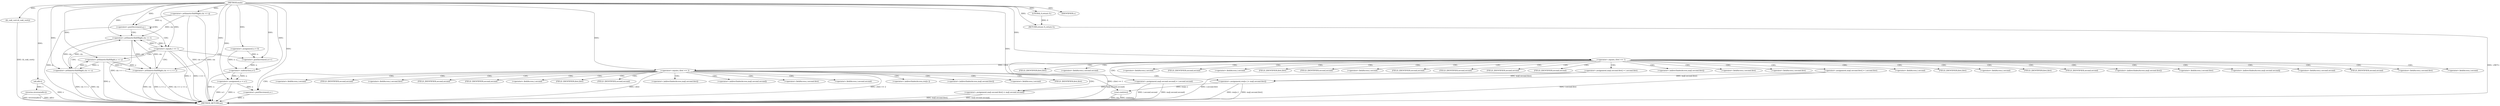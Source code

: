 digraph "main" {  
"1000121" [label = "(METHOD,main)" ]
"1000267" [label = "(METHOD_RETURN,int)" ]
"1000123" [label = "(lil_codi_vert,lil_codi_vert())" ]
"1000126" [label = "(<operator>.assignment,n = 0)" ]
"1000129" [label = "(<operator>.arithmeticShiftRight,cin >> q)" ]
"1000132" [label = "(IDENTIFIER,v,)" ]
"1000216" [label = "(reverse,reverse(all(v)))" ]
"1000220" [label = "(<operator>.assignment,x = n-1)" ]
"1000263" [label = "(cout,cout(res))" ]
"1000265" [label = "(RETURN,return 0;,return 0;)" ]
"1000134" [label = "(<operator>.postDecrement,q--)" ]
"1000266" [label = "(LITERAL,0,return 0;)" ]
"1000138" [label = "(<operator>.arithmeticShiftRight,cin >> t)" ]
"1000170" [label = "(<operator>.equals,i.first == 1)" ]
"1000175" [label = "(<operator>.assignment,ma[i.second.first] = i.second.first)" ]
"1000217" [label = "(all,all(v))" ]
"1000222" [label = "(<operator>.subtraction,n-1)" ]
"1000228" [label = "(<operator>.equals,i.first == 2)" ]
"1000142" [label = "(<operator>.equals,t == 1)" ]
"1000234" [label = "(<operator>.assignment,ma[i.second.first] = ma[i.second.second])" ]
"1000147" [label = "(<operator>.arithmeticShiftRight,cin >> x)" ]
"1000152" [label = "(<operator>.postIncrement,n++)" ]
"1000190" [label = "(<operator>.assignment,ma[i.second.first] = i.second.first)" ]
"1000203" [label = "(<operator>.assignment,ma[i.second.second] = i.second.second)" ]
"1000251" [label = "(<operator>.assignment,res[x--] = ma[i.second.first])" ]
"1000158" [label = "(<operator>.arithmeticShiftRight,cin >> x >> y)" ]
"1000160" [label = "(<operator>.arithmeticShiftRight,x >> y)" ]
"1000254" [label = "(<operator>.postDecrement,x--)" ]
"1000176" [label = "(<operator>.indirectIndexAccess,ma[i.second.first])" ]
"1000183" [label = "(<operator>.fieldAccess,i.second.first)" ]
"1000178" [label = "(<operator>.fieldAccess,i.second.first)" ]
"1000184" [label = "(<operator>.fieldAccess,i.second)" ]
"1000187" [label = "(FIELD_IDENTIFIER,first,first)" ]
"1000235" [label = "(<operator>.indirectIndexAccess,ma[i.second.first])" ]
"1000242" [label = "(<operator>.indirectIndexAccess,ma[i.second.second])" ]
"1000179" [label = "(<operator>.fieldAccess,i.second)" ]
"1000182" [label = "(FIELD_IDENTIFIER,first,first)" ]
"1000186" [label = "(FIELD_IDENTIFIER,second,second)" ]
"1000191" [label = "(<operator>.indirectIndexAccess,ma[i.second.first])" ]
"1000198" [label = "(<operator>.fieldAccess,i.second.first)" ]
"1000204" [label = "(<operator>.indirectIndexAccess,ma[i.second.second])" ]
"1000211" [label = "(<operator>.fieldAccess,i.second.second)" ]
"1000237" [label = "(<operator>.fieldAccess,i.second.first)" ]
"1000244" [label = "(<operator>.fieldAccess,i.second.second)" ]
"1000252" [label = "(<operator>.indirectIndexAccess,res[x--])" ]
"1000256" [label = "(<operator>.indirectIndexAccess,ma[i.second.first])" ]
"1000181" [label = "(FIELD_IDENTIFIER,second,second)" ]
"1000193" [label = "(<operator>.fieldAccess,i.second.first)" ]
"1000199" [label = "(<operator>.fieldAccess,i.second)" ]
"1000202" [label = "(FIELD_IDENTIFIER,first,first)" ]
"1000206" [label = "(<operator>.fieldAccess,i.second.second)" ]
"1000212" [label = "(<operator>.fieldAccess,i.second)" ]
"1000215" [label = "(FIELD_IDENTIFIER,second,second)" ]
"1000238" [label = "(<operator>.fieldAccess,i.second)" ]
"1000241" [label = "(FIELD_IDENTIFIER,first,first)" ]
"1000245" [label = "(<operator>.fieldAccess,i.second)" ]
"1000248" [label = "(FIELD_IDENTIFIER,second,second)" ]
"1000258" [label = "(<operator>.fieldAccess,i.second.first)" ]
"1000194" [label = "(<operator>.fieldAccess,i.second)" ]
"1000197" [label = "(FIELD_IDENTIFIER,first,first)" ]
"1000201" [label = "(FIELD_IDENTIFIER,second,second)" ]
"1000207" [label = "(<operator>.fieldAccess,i.second)" ]
"1000210" [label = "(FIELD_IDENTIFIER,second,second)" ]
"1000214" [label = "(FIELD_IDENTIFIER,second,second)" ]
"1000240" [label = "(FIELD_IDENTIFIER,second,second)" ]
"1000247" [label = "(FIELD_IDENTIFIER,second,second)" ]
"1000259" [label = "(<operator>.fieldAccess,i.second)" ]
"1000262" [label = "(FIELD_IDENTIFIER,first,first)" ]
"1000196" [label = "(FIELD_IDENTIFIER,second,second)" ]
"1000209" [label = "(FIELD_IDENTIFIER,second,second)" ]
"1000261" [label = "(FIELD_IDENTIFIER,second,second)" ]
  "1000123" -> "1000267"  [ label = "DDG: lil_codi_vert()"] 
  "1000129" -> "1000267"  [ label = "DDG: cin"] 
  "1000129" -> "1000267"  [ label = "DDG: cin >> q"] 
  "1000134" -> "1000267"  [ label = "DDG: q"] 
  "1000170" -> "1000267"  [ label = "DDG: i.first == 1"] 
  "1000190" -> "1000267"  [ label = "DDG: i.second.first"] 
  "1000203" -> "1000267"  [ label = "DDG: ma[i.second.second]"] 
  "1000203" -> "1000267"  [ label = "DDG: i.second.second"] 
  "1000175" -> "1000267"  [ label = "DDG: i.second.first"] 
  "1000216" -> "1000267"  [ label = "DDG: all(v)"] 
  "1000216" -> "1000267"  [ label = "DDG: reverse(all(v))"] 
  "1000220" -> "1000267"  [ label = "DDG: x"] 
  "1000222" -> "1000267"  [ label = "DDG: n"] 
  "1000220" -> "1000267"  [ label = "DDG: n-1"] 
  "1000228" -> "1000267"  [ label = "DDG: i.first"] 
  "1000228" -> "1000267"  [ label = "DDG: i.first == 2"] 
  "1000254" -> "1000267"  [ label = "DDG: x"] 
  "1000251" -> "1000267"  [ label = "DDG: res[x--]"] 
  "1000251" -> "1000267"  [ label = "DDG: ma[i.second.first]"] 
  "1000234" -> "1000267"  [ label = "DDG: ma[i.second.first]"] 
  "1000234" -> "1000267"  [ label = "DDG: ma[i.second.second]"] 
  "1000263" -> "1000267"  [ label = "DDG: res"] 
  "1000263" -> "1000267"  [ label = "DDG: cout(res)"] 
  "1000138" -> "1000267"  [ label = "DDG: cin >> t"] 
  "1000142" -> "1000267"  [ label = "DDG: t"] 
  "1000142" -> "1000267"  [ label = "DDG: t == 1"] 
  "1000158" -> "1000267"  [ label = "DDG: cin"] 
  "1000160" -> "1000267"  [ label = "DDG: y"] 
  "1000158" -> "1000267"  [ label = "DDG: x >> y"] 
  "1000158" -> "1000267"  [ label = "DDG: cin >> x >> y"] 
  "1000147" -> "1000267"  [ label = "DDG: cin"] 
  "1000147" -> "1000267"  [ label = "DDG: cin >> x"] 
  "1000265" -> "1000267"  [ label = "DDG: <RET>"] 
  "1000217" -> "1000267"  [ label = "DDG: v"] 
  "1000121" -> "1000123"  [ label = "DDG: "] 
  "1000121" -> "1000126"  [ label = "DDG: "] 
  "1000121" -> "1000132"  [ label = "DDG: "] 
  "1000222" -> "1000220"  [ label = "DDG: n"] 
  "1000222" -> "1000220"  [ label = "DDG: 1"] 
  "1000266" -> "1000265"  [ label = "DDG: 0"] 
  "1000121" -> "1000265"  [ label = "DDG: "] 
  "1000121" -> "1000129"  [ label = "DDG: "] 
  "1000217" -> "1000216"  [ label = "DDG: v"] 
  "1000121" -> "1000220"  [ label = "DDG: "] 
  "1000251" -> "1000263"  [ label = "DDG: res[x--]"] 
  "1000121" -> "1000263"  [ label = "DDG: "] 
  "1000121" -> "1000266"  [ label = "DDG: "] 
  "1000129" -> "1000134"  [ label = "DDG: q"] 
  "1000121" -> "1000134"  [ label = "DDG: "] 
  "1000121" -> "1000217"  [ label = "DDG: "] 
  "1000126" -> "1000222"  [ label = "DDG: n"] 
  "1000152" -> "1000222"  [ label = "DDG: n"] 
  "1000121" -> "1000222"  [ label = "DDG: "] 
  "1000129" -> "1000138"  [ label = "DDG: cin"] 
  "1000158" -> "1000138"  [ label = "DDG: cin"] 
  "1000147" -> "1000138"  [ label = "DDG: cin"] 
  "1000121" -> "1000138"  [ label = "DDG: "] 
  "1000142" -> "1000138"  [ label = "DDG: t"] 
  "1000121" -> "1000170"  [ label = "DDG: "] 
  "1000170" -> "1000228"  [ label = "DDG: i.first"] 
  "1000121" -> "1000228"  [ label = "DDG: "] 
  "1000203" -> "1000234"  [ label = "DDG: ma[i.second.second]"] 
  "1000138" -> "1000142"  [ label = "DDG: t"] 
  "1000121" -> "1000142"  [ label = "DDG: "] 
  "1000190" -> "1000251"  [ label = "DDG: ma[i.second.first]"] 
  "1000175" -> "1000251"  [ label = "DDG: ma[i.second.first]"] 
  "1000138" -> "1000147"  [ label = "DDG: cin"] 
  "1000121" -> "1000147"  [ label = "DDG: "] 
  "1000160" -> "1000147"  [ label = "DDG: x"] 
  "1000126" -> "1000152"  [ label = "DDG: n"] 
  "1000121" -> "1000152"  [ label = "DDG: "] 
  "1000138" -> "1000158"  [ label = "DDG: cin"] 
  "1000121" -> "1000158"  [ label = "DDG: "] 
  "1000160" -> "1000158"  [ label = "DDG: y"] 
  "1000160" -> "1000158"  [ label = "DDG: x"] 
  "1000147" -> "1000160"  [ label = "DDG: x"] 
  "1000121" -> "1000160"  [ label = "DDG: "] 
  "1000220" -> "1000254"  [ label = "DDG: x"] 
  "1000121" -> "1000254"  [ label = "DDG: "] 
  "1000134" -> "1000142"  [ label = "CDG: "] 
  "1000134" -> "1000138"  [ label = "CDG: "] 
  "1000134" -> "1000134"  [ label = "CDG: "] 
  "1000170" -> "1000211"  [ label = "CDG: "] 
  "1000170" -> "1000191"  [ label = "CDG: "] 
  "1000170" -> "1000199"  [ label = "CDG: "] 
  "1000170" -> "1000182"  [ label = "CDG: "] 
  "1000170" -> "1000197"  [ label = "CDG: "] 
  "1000170" -> "1000186"  [ label = "CDG: "] 
  "1000170" -> "1000212"  [ label = "CDG: "] 
  "1000170" -> "1000183"  [ label = "CDG: "] 
  "1000170" -> "1000204"  [ label = "CDG: "] 
  "1000170" -> "1000196"  [ label = "CDG: "] 
  "1000170" -> "1000210"  [ label = "CDG: "] 
  "1000170" -> "1000215"  [ label = "CDG: "] 
  "1000170" -> "1000178"  [ label = "CDG: "] 
  "1000170" -> "1000207"  [ label = "CDG: "] 
  "1000170" -> "1000206"  [ label = "CDG: "] 
  "1000170" -> "1000203"  [ label = "CDG: "] 
  "1000170" -> "1000214"  [ label = "CDG: "] 
  "1000170" -> "1000190"  [ label = "CDG: "] 
  "1000170" -> "1000175"  [ label = "CDG: "] 
  "1000170" -> "1000201"  [ label = "CDG: "] 
  "1000170" -> "1000202"  [ label = "CDG: "] 
  "1000170" -> "1000179"  [ label = "CDG: "] 
  "1000170" -> "1000193"  [ label = "CDG: "] 
  "1000170" -> "1000194"  [ label = "CDG: "] 
  "1000170" -> "1000184"  [ label = "CDG: "] 
  "1000170" -> "1000176"  [ label = "CDG: "] 
  "1000170" -> "1000209"  [ label = "CDG: "] 
  "1000170" -> "1000198"  [ label = "CDG: "] 
  "1000170" -> "1000187"  [ label = "CDG: "] 
  "1000170" -> "1000181"  [ label = "CDG: "] 
  "1000228" -> "1000247"  [ label = "CDG: "] 
  "1000228" -> "1000258"  [ label = "CDG: "] 
  "1000228" -> "1000238"  [ label = "CDG: "] 
  "1000228" -> "1000244"  [ label = "CDG: "] 
  "1000228" -> "1000259"  [ label = "CDG: "] 
  "1000228" -> "1000251"  [ label = "CDG: "] 
  "1000228" -> "1000262"  [ label = "CDG: "] 
  "1000228" -> "1000234"  [ label = "CDG: "] 
  "1000228" -> "1000254"  [ label = "CDG: "] 
  "1000228" -> "1000261"  [ label = "CDG: "] 
  "1000228" -> "1000242"  [ label = "CDG: "] 
  "1000228" -> "1000235"  [ label = "CDG: "] 
  "1000228" -> "1000252"  [ label = "CDG: "] 
  "1000228" -> "1000237"  [ label = "CDG: "] 
  "1000228" -> "1000248"  [ label = "CDG: "] 
  "1000228" -> "1000241"  [ label = "CDG: "] 
  "1000228" -> "1000240"  [ label = "CDG: "] 
  "1000228" -> "1000256"  [ label = "CDG: "] 
  "1000228" -> "1000245"  [ label = "CDG: "] 
  "1000142" -> "1000152"  [ label = "CDG: "] 
  "1000142" -> "1000158"  [ label = "CDG: "] 
  "1000142" -> "1000147"  [ label = "CDG: "] 
  "1000142" -> "1000160"  [ label = "CDG: "] 
}

